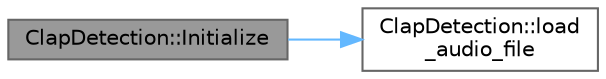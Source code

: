 digraph "ClapDetection::Initialize"
{
 // LATEX_PDF_SIZE
  bgcolor="transparent";
  edge [fontname=Helvetica,fontsize=10,labelfontname=Helvetica,labelfontsize=10];
  node [fontname=Helvetica,fontsize=10,shape=box,height=0.2,width=0.4];
  rankdir="LR";
  Node1 [label="ClapDetection::Initialize",height=0.2,width=0.4,color="gray40", fillcolor="grey60", style="filled", fontcolor="black",tooltip=" "];
  Node1 -> Node2 [color="steelblue1",style="solid"];
  Node2 [label="ClapDetection::load\l_audio_file",height=0.2,width=0.4,color="grey40", fillcolor="white", style="filled",URL="$class_clap_detection.html#a955c7cf2960391a7af5309db688356e6",tooltip=" "];
}
